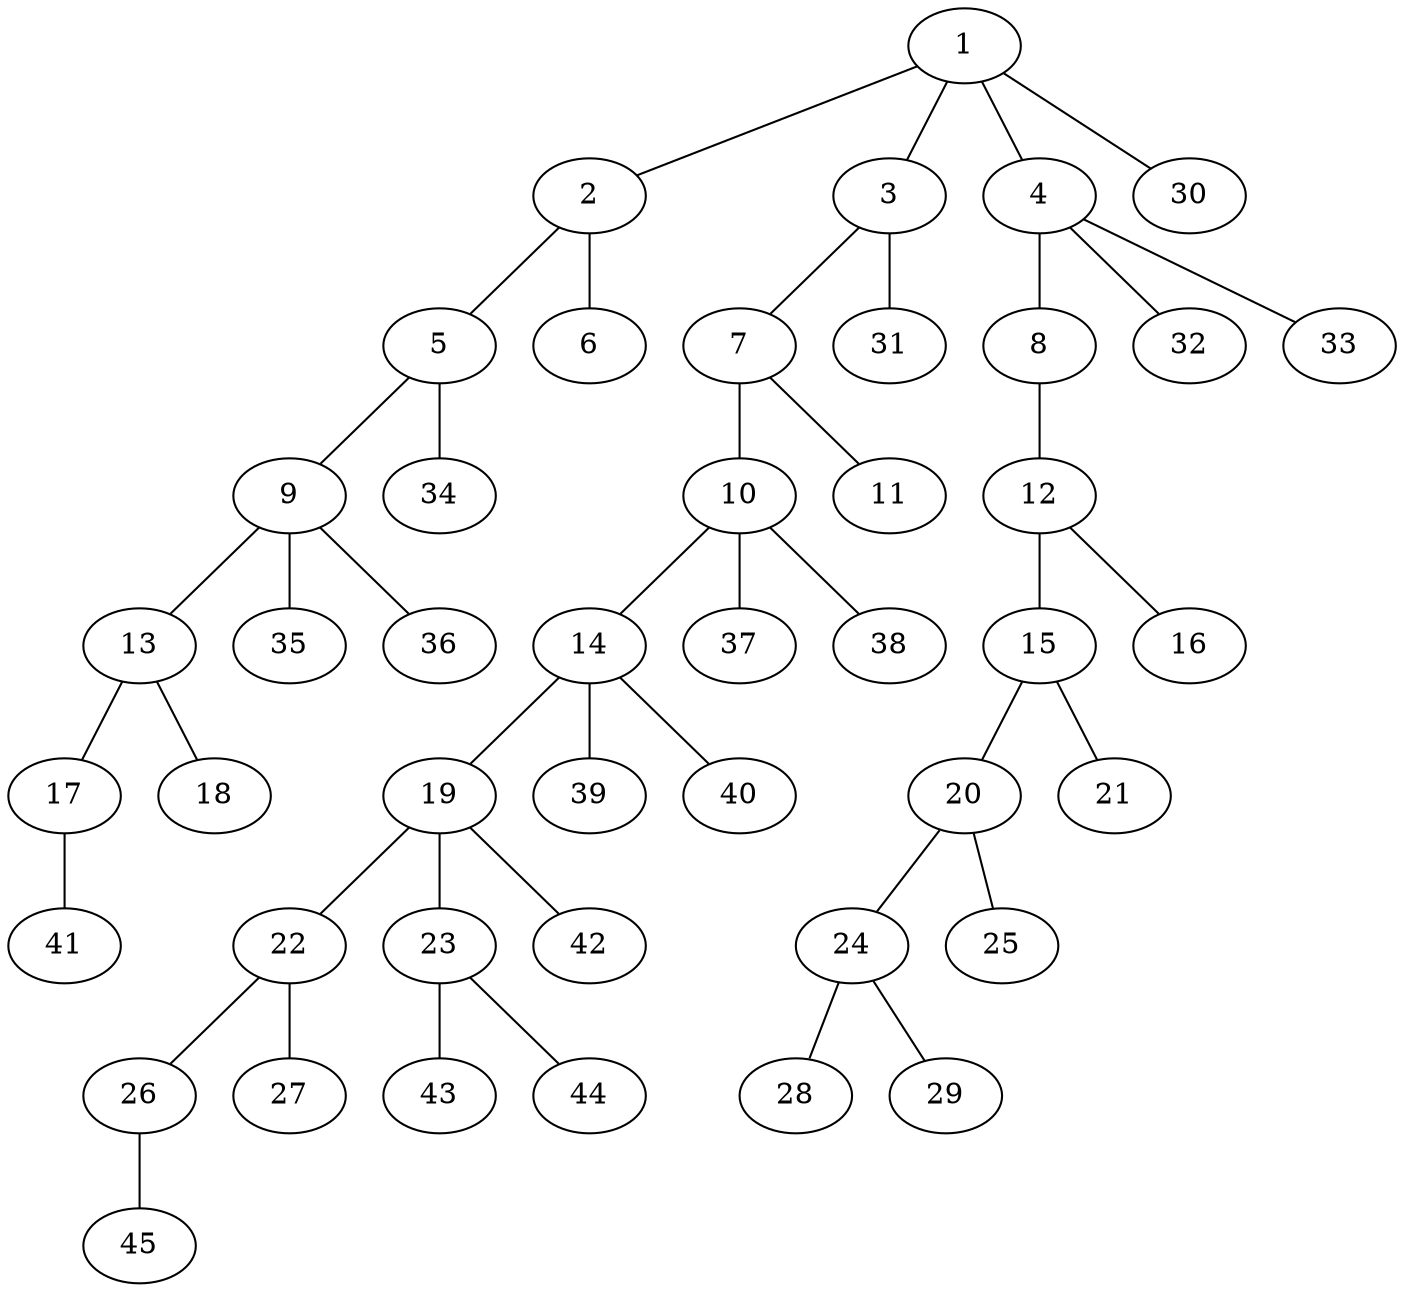 graph molecule_757 {
	1	 [chem=C];
	2	 [chem=C];
	1 -- 2	 [valence=1];
	3	 [chem=N];
	1 -- 3	 [valence=1];
	4	 [chem=C];
	1 -- 4	 [valence=1];
	30	 [chem=H];
	1 -- 30	 [valence=1];
	5	 [chem=N];
	2 -- 5	 [valence=1];
	6	 [chem=O];
	2 -- 6	 [valence=2];
	7	 [chem=C];
	3 -- 7	 [valence=1];
	31	 [chem=H];
	3 -- 31	 [valence=1];
	8	 [chem=S];
	4 -- 8	 [valence=1];
	32	 [chem=H];
	4 -- 32	 [valence=1];
	33	 [chem=H];
	4 -- 33	 [valence=1];
	9	 [chem=C];
	5 -- 9	 [valence=1];
	34	 [chem=H];
	5 -- 34	 [valence=1];
	10	 [chem=C];
	7 -- 10	 [valence=1];
	11	 [chem=O];
	7 -- 11	 [valence=2];
	12	 [chem=C];
	8 -- 12	 [valence=1];
	13	 [chem=C];
	9 -- 13	 [valence=1];
	35	 [chem=H];
	9 -- 35	 [valence=1];
	36	 [chem=H];
	9 -- 36	 [valence=1];
	14	 [chem=C];
	10 -- 14	 [valence=1];
	37	 [chem=H];
	10 -- 37	 [valence=1];
	38	 [chem=H];
	10 -- 38	 [valence=1];
	15	 [chem=C];
	12 -- 15	 [valence=2];
	16	 [chem=Cl];
	12 -- 16	 [valence=1];
	17	 [chem=O];
	13 -- 17	 [valence=1];
	18	 [chem=O];
	13 -- 18	 [valence=2];
	19	 [chem=C];
	14 -- 19	 [valence=1];
	39	 [chem=H];
	14 -- 39	 [valence=1];
	40	 [chem=H];
	14 -- 40	 [valence=1];
	20	 [chem=C];
	15 -- 20	 [valence=1];
	21	 [chem=Cl];
	15 -- 21	 [valence=1];
	41	 [chem=H];
	17 -- 41	 [valence=1];
	22	 [chem=C];
	19 -- 22	 [valence=1];
	23	 [chem=N];
	19 -- 23	 [valence=1];
	42	 [chem=H];
	19 -- 42	 [valence=1];
	24	 [chem=C];
	20 -- 24	 [valence=2];
	25	 [chem=Cl];
	20 -- 25	 [valence=1];
	26	 [chem=O];
	22 -- 26	 [valence=1];
	27	 [chem=O];
	22 -- 27	 [valence=2];
	43	 [chem=H];
	23 -- 43	 [valence=1];
	44	 [chem=H];
	23 -- 44	 [valence=1];
	28	 [chem=Cl];
	24 -- 28	 [valence=1];
	29	 [chem=Cl];
	24 -- 29	 [valence=1];
	45	 [chem=H];
	26 -- 45	 [valence=1];
}
